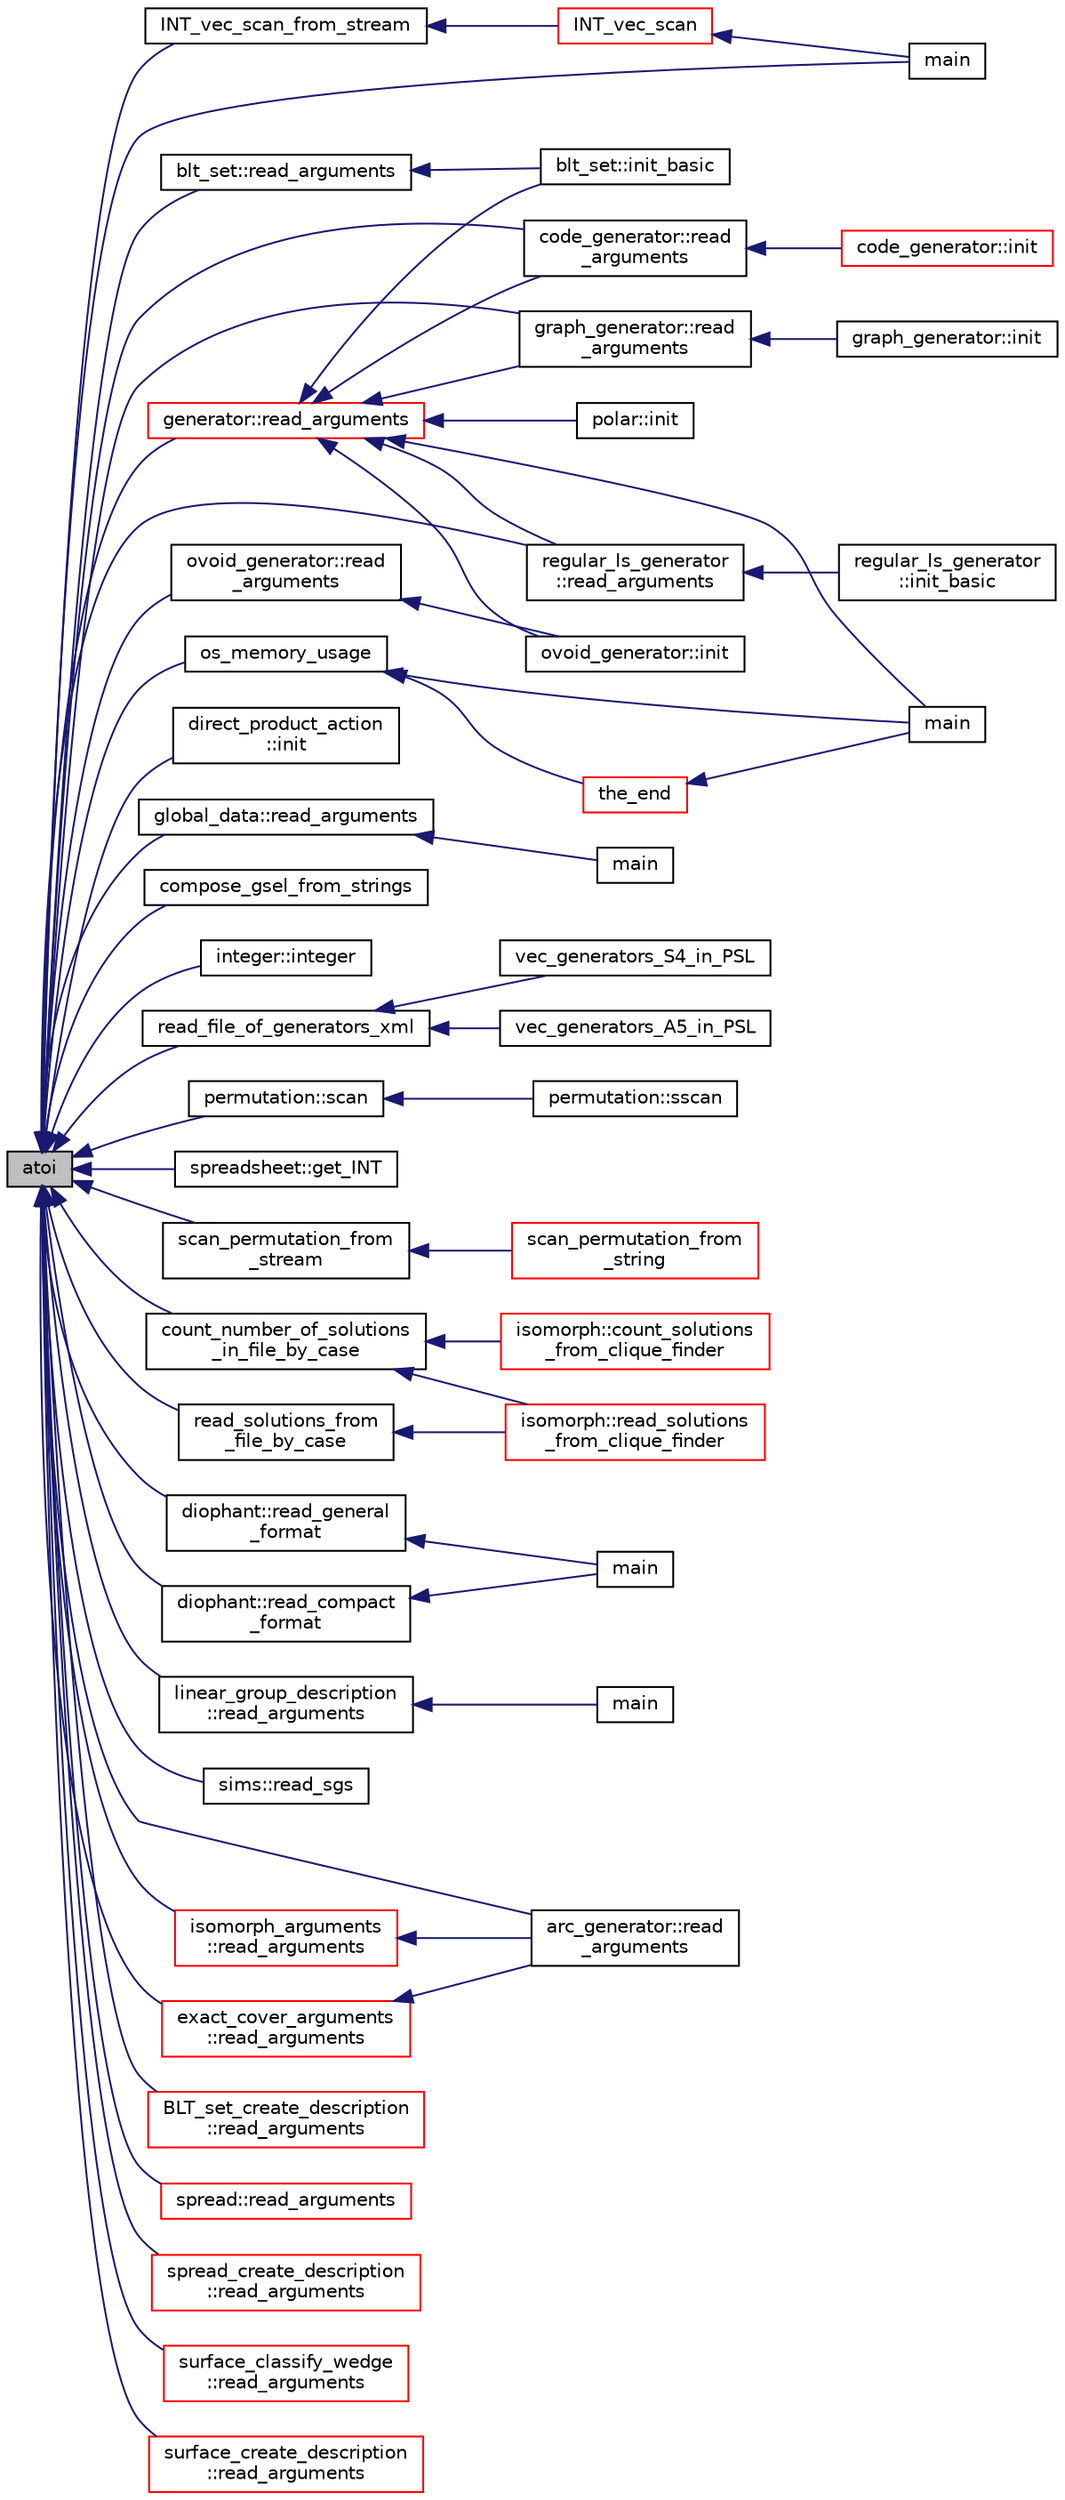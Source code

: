 digraph "atoi"
{
  edge [fontname="Helvetica",fontsize="10",labelfontname="Helvetica",labelfontsize="10"];
  node [fontname="Helvetica",fontsize="10",shape=record];
  rankdir="LR";
  Node23 [label="atoi",height=0.2,width=0.4,color="black", fillcolor="grey75", style="filled", fontcolor="black"];
  Node23 -> Node24 [dir="back",color="midnightblue",fontsize="10",style="solid",fontname="Helvetica"];
  Node24 [label="main",height=0.2,width=0.4,color="black", fillcolor="white", style="filled",URL="$d5/d9e/arcs__orderly_8_c.html#a3c04138a5bfe5d72780bb7e82a18e627"];
  Node23 -> Node25 [dir="back",color="midnightblue",fontsize="10",style="solid",fontname="Helvetica"];
  Node25 [label="blt_set::read_arguments",height=0.2,width=0.4,color="black", fillcolor="white", style="filled",URL="$d1/d3d/classblt__set.html#a2c9376bf8921d08c686526482aefd1f0"];
  Node25 -> Node26 [dir="back",color="midnightblue",fontsize="10",style="solid",fontname="Helvetica"];
  Node26 [label="blt_set::init_basic",height=0.2,width=0.4,color="black", fillcolor="white", style="filled",URL="$d1/d3d/classblt__set.html#a266dfb03016b68440e810771101442cc"];
  Node23 -> Node27 [dir="back",color="midnightblue",fontsize="10",style="solid",fontname="Helvetica"];
  Node27 [label="code_generator::read\l_arguments",height=0.2,width=0.4,color="black", fillcolor="white", style="filled",URL="$db/d37/classcode__generator.html#a261aada2343f945b9efe5e5233d72833"];
  Node27 -> Node28 [dir="back",color="midnightblue",fontsize="10",style="solid",fontname="Helvetica"];
  Node28 [label="code_generator::init",height=0.2,width=0.4,color="red", fillcolor="white", style="filled",URL="$db/d37/classcode__generator.html#acfaa1e8badf6f30255203f499b130af8"];
  Node23 -> Node30 [dir="back",color="midnightblue",fontsize="10",style="solid",fontname="Helvetica"];
  Node30 [label="graph_generator::read\l_arguments",height=0.2,width=0.4,color="black", fillcolor="white", style="filled",URL="$d9/d91/classgraph__generator.html#a4d4c4f3feccde9f3162bd342b0bf4800"];
  Node30 -> Node31 [dir="back",color="midnightblue",fontsize="10",style="solid",fontname="Helvetica"];
  Node31 [label="graph_generator::init",height=0.2,width=0.4,color="black", fillcolor="white", style="filled",URL="$d9/d91/classgraph__generator.html#acd2ec07214d869173eb1c9ffb3ec0312"];
  Node23 -> Node32 [dir="back",color="midnightblue",fontsize="10",style="solid",fontname="Helvetica"];
  Node32 [label="direct_product_action\l::init",height=0.2,width=0.4,color="black", fillcolor="white", style="filled",URL="$d3/d78/classdirect__product__action.html#aad40060e5821c011cccaa65a5c4df64f"];
  Node23 -> Node33 [dir="back",color="midnightblue",fontsize="10",style="solid",fontname="Helvetica"];
  Node33 [label="ovoid_generator::read\l_arguments",height=0.2,width=0.4,color="black", fillcolor="white", style="filled",URL="$d3/daf/classovoid__generator.html#a85df34db52d1f49f1f9c60dfdbf87040"];
  Node33 -> Node34 [dir="back",color="midnightblue",fontsize="10",style="solid",fontname="Helvetica"];
  Node34 [label="ovoid_generator::init",height=0.2,width=0.4,color="black", fillcolor="white", style="filled",URL="$d3/daf/classovoid__generator.html#a44d90a4751554076f432f35089a964c2"];
  Node23 -> Node35 [dir="back",color="midnightblue",fontsize="10",style="solid",fontname="Helvetica"];
  Node35 [label="regular_ls_generator\l::read_arguments",height=0.2,width=0.4,color="black", fillcolor="white", style="filled",URL="$d2/dd8/classregular__ls__generator.html#a34ea8e77554ca5fdde71d28e1d78a4e5"];
  Node35 -> Node36 [dir="back",color="midnightblue",fontsize="10",style="solid",fontname="Helvetica"];
  Node36 [label="regular_ls_generator\l::init_basic",height=0.2,width=0.4,color="black", fillcolor="white", style="filled",URL="$d2/dd8/classregular__ls__generator.html#a2524357da0ab4acaa6cac1f128ad7992"];
  Node23 -> Node37 [dir="back",color="midnightblue",fontsize="10",style="solid",fontname="Helvetica"];
  Node37 [label="global_data::read_arguments",height=0.2,width=0.4,color="black", fillcolor="white", style="filled",URL="$d2/ddf/classglobal__data.html#a70f4890d19c2d48c7c1f4c4f29ff1a63"];
  Node37 -> Node38 [dir="back",color="midnightblue",fontsize="10",style="solid",fontname="Helvetica"];
  Node38 [label="main",height=0.2,width=0.4,color="black", fillcolor="white", style="filled",URL="$d1/d08/tdo__refine_8_c.html#a3c04138a5bfe5d72780bb7e82a18e627"];
  Node23 -> Node39 [dir="back",color="midnightblue",fontsize="10",style="solid",fontname="Helvetica"];
  Node39 [label="compose_gsel_from_strings",height=0.2,width=0.4,color="black", fillcolor="white", style="filled",URL="$d5/d59/group__selection_8_c.html#ad7e135c37a81df277ecc3cf7c0243388"];
  Node23 -> Node40 [dir="back",color="midnightblue",fontsize="10",style="solid",fontname="Helvetica"];
  Node40 [label="integer::integer",height=0.2,width=0.4,color="black", fillcolor="white", style="filled",URL="$d0/de5/classinteger.html#a2d9b863abf3f285182954a852cd6c629"];
  Node23 -> Node41 [dir="back",color="midnightblue",fontsize="10",style="solid",fontname="Helvetica"];
  Node41 [label="read_file_of_generators_xml",height=0.2,width=0.4,color="black", fillcolor="white", style="filled",URL="$d0/dd3/perm__group__gens_8_c.html#acc8a80f029f6dab3698452c49e06b783"];
  Node41 -> Node42 [dir="back",color="midnightblue",fontsize="10",style="solid",fontname="Helvetica"];
  Node42 [label="vec_generators_A5_in_PSL",height=0.2,width=0.4,color="black", fillcolor="white", style="filled",URL="$d0/dd3/perm__group__gens_8_c.html#af41c889a65ee026d1939647e26904adb"];
  Node41 -> Node43 [dir="back",color="midnightblue",fontsize="10",style="solid",fontname="Helvetica"];
  Node43 [label="vec_generators_S4_in_PSL",height=0.2,width=0.4,color="black", fillcolor="white", style="filled",URL="$d0/dd3/perm__group__gens_8_c.html#ad85c37ec8824d1e7eabc836ff3dbad23"];
  Node23 -> Node44 [dir="back",color="midnightblue",fontsize="10",style="solid",fontname="Helvetica"];
  Node44 [label="permutation::scan",height=0.2,width=0.4,color="black", fillcolor="white", style="filled",URL="$d0/d08/classpermutation.html#a826e0fbc7234cbbff949d3e31a863d0a"];
  Node44 -> Node45 [dir="back",color="midnightblue",fontsize="10",style="solid",fontname="Helvetica"];
  Node45 [label="permutation::sscan",height=0.2,width=0.4,color="black", fillcolor="white", style="filled",URL="$d0/d08/classpermutation.html#a7074b329f809b23ba083e1a74b90bd03"];
  Node23 -> Node46 [dir="back",color="midnightblue",fontsize="10",style="solid",fontname="Helvetica"];
  Node46 [label="spreadsheet::get_INT",height=0.2,width=0.4,color="black", fillcolor="white", style="filled",URL="$d8/d11/classspreadsheet.html#a422d6b89bbb68079efdc93dd1b6debe9"];
  Node23 -> Node47 [dir="back",color="midnightblue",fontsize="10",style="solid",fontname="Helvetica"];
  Node47 [label="os_memory_usage",height=0.2,width=0.4,color="black", fillcolor="white", style="filled",URL="$d4/d74/util_8_c.html#a5d6ab4b80c58e5d8bdb0fd1625709d0b"];
  Node47 -> Node48 [dir="back",color="midnightblue",fontsize="10",style="solid",fontname="Helvetica"];
  Node48 [label="main",height=0.2,width=0.4,color="black", fillcolor="white", style="filled",URL="$d2/d11/codes_8h.html#a217dbf8b442f20279ea00b898af96f52"];
  Node47 -> Node49 [dir="back",color="midnightblue",fontsize="10",style="solid",fontname="Helvetica"];
  Node49 [label="the_end",height=0.2,width=0.4,color="red", fillcolor="white", style="filled",URL="$d3/dfb/discreta__global_8_c.html#a3ebbd3ccb665a9f78deaa7408577b60c"];
  Node49 -> Node48 [dir="back",color="midnightblue",fontsize="10",style="solid",fontname="Helvetica"];
  Node23 -> Node315 [dir="back",color="midnightblue",fontsize="10",style="solid",fontname="Helvetica"];
  Node315 [label="INT_vec_scan_from_stream",height=0.2,width=0.4,color="black", fillcolor="white", style="filled",URL="$d4/d74/util_8_c.html#a7dc639ea3d5da900adb978c9322353a7"];
  Node315 -> Node316 [dir="back",color="midnightblue",fontsize="10",style="solid",fontname="Helvetica"];
  Node316 [label="INT_vec_scan",height=0.2,width=0.4,color="red", fillcolor="white", style="filled",URL="$d4/d74/util_8_c.html#a9aa706d3f0c3bb83182eed9ab9747582"];
  Node316 -> Node24 [dir="back",color="midnightblue",fontsize="10",style="solid",fontname="Helvetica"];
  Node23 -> Node327 [dir="back",color="midnightblue",fontsize="10",style="solid",fontname="Helvetica"];
  Node327 [label="scan_permutation_from\l_stream",height=0.2,width=0.4,color="black", fillcolor="white", style="filled",URL="$d4/d74/util_8_c.html#adf84ccaf0a1fda4496d2f60a33c53b88"];
  Node327 -> Node328 [dir="back",color="midnightblue",fontsize="10",style="solid",fontname="Helvetica"];
  Node328 [label="scan_permutation_from\l_string",height=0.2,width=0.4,color="red", fillcolor="white", style="filled",URL="$d4/d74/util_8_c.html#a93f8c29fa198eae428b44a2dd0eb51bd"];
  Node23 -> Node332 [dir="back",color="midnightblue",fontsize="10",style="solid",fontname="Helvetica"];
  Node332 [label="count_number_of_solutions\l_in_file_by_case",height=0.2,width=0.4,color="black", fillcolor="white", style="filled",URL="$d4/d74/util_8_c.html#a551b74b17bbcfb45bfcf847820f87304"];
  Node332 -> Node333 [dir="back",color="midnightblue",fontsize="10",style="solid",fontname="Helvetica"];
  Node333 [label="isomorph::count_solutions\l_from_clique_finder",height=0.2,width=0.4,color="red", fillcolor="white", style="filled",URL="$d3/d5f/classisomorph.html#ab5efb4a88dd31fb201862f5aba34c31d"];
  Node332 -> Node335 [dir="back",color="midnightblue",fontsize="10",style="solid",fontname="Helvetica"];
  Node335 [label="isomorph::read_solutions\l_from_clique_finder",height=0.2,width=0.4,color="red", fillcolor="white", style="filled",URL="$d3/d5f/classisomorph.html#a14c4ac27b0d97d338e14ac0d183c5c64"];
  Node23 -> Node336 [dir="back",color="midnightblue",fontsize="10",style="solid",fontname="Helvetica"];
  Node336 [label="read_solutions_from\l_file_by_case",height=0.2,width=0.4,color="black", fillcolor="white", style="filled",URL="$d4/d74/util_8_c.html#a0e4fdb84a9ae414bce77585fc34ace1f"];
  Node336 -> Node335 [dir="back",color="midnightblue",fontsize="10",style="solid",fontname="Helvetica"];
  Node23 -> Node337 [dir="back",color="midnightblue",fontsize="10",style="solid",fontname="Helvetica"];
  Node337 [label="diophant::read_compact\l_format",height=0.2,width=0.4,color="black", fillcolor="white", style="filled",URL="$d7/d9c/classdiophant.html#a8cf43adfae9ea53b58c6388c50bcd368"];
  Node337 -> Node338 [dir="back",color="midnightblue",fontsize="10",style="solid",fontname="Helvetica"];
  Node338 [label="main",height=0.2,width=0.4,color="black", fillcolor="white", style="filled",URL="$dc/dbc/solve__diophant_8_c.html#a3c04138a5bfe5d72780bb7e82a18e627"];
  Node23 -> Node339 [dir="back",color="midnightblue",fontsize="10",style="solid",fontname="Helvetica"];
  Node339 [label="diophant::read_general\l_format",height=0.2,width=0.4,color="black", fillcolor="white", style="filled",URL="$d7/d9c/classdiophant.html#a1887f195bdb2f597aa7eedc55cb8a211"];
  Node339 -> Node338 [dir="back",color="midnightblue",fontsize="10",style="solid",fontname="Helvetica"];
  Node23 -> Node340 [dir="back",color="midnightblue",fontsize="10",style="solid",fontname="Helvetica"];
  Node340 [label="linear_group_description\l::read_arguments",height=0.2,width=0.4,color="black", fillcolor="white", style="filled",URL="$d9/dca/classlinear__group__description.html#a1c27f3e72fca881743cd1ca35f6779f0"];
  Node340 -> Node74 [dir="back",color="midnightblue",fontsize="10",style="solid",fontname="Helvetica"];
  Node74 [label="main",height=0.2,width=0.4,color="black", fillcolor="white", style="filled",URL="$d8/d03/analyze__q__designs_8_c.html#a217dbf8b442f20279ea00b898af96f52"];
  Node23 -> Node341 [dir="back",color="midnightblue",fontsize="10",style="solid",fontname="Helvetica"];
  Node341 [label="sims::read_sgs",height=0.2,width=0.4,color="black", fillcolor="white", style="filled",URL="$d9/df3/classsims.html#acc819864b418090e81b8a060cdc384df"];
  Node23 -> Node342 [dir="back",color="midnightblue",fontsize="10",style="solid",fontname="Helvetica"];
  Node342 [label="generator::read_arguments",height=0.2,width=0.4,color="red", fillcolor="white", style="filled",URL="$d7/d73/classgenerator.html#a4eab346c8d3b5de5bb83578bfb4a15c5"];
  Node342 -> Node48 [dir="back",color="midnightblue",fontsize="10",style="solid",fontname="Helvetica"];
  Node342 -> Node26 [dir="back",color="midnightblue",fontsize="10",style="solid",fontname="Helvetica"];
  Node342 -> Node27 [dir="back",color="midnightblue",fontsize="10",style="solid",fontname="Helvetica"];
  Node342 -> Node30 [dir="back",color="midnightblue",fontsize="10",style="solid",fontname="Helvetica"];
  Node342 -> Node34 [dir="back",color="midnightblue",fontsize="10",style="solid",fontname="Helvetica"];
  Node342 -> Node343 [dir="back",color="midnightblue",fontsize="10",style="solid",fontname="Helvetica"];
  Node343 [label="polar::init",height=0.2,width=0.4,color="black", fillcolor="white", style="filled",URL="$da/d1c/classpolar.html#a5cbd03feabd36e3bc7505b65a71fe7a9"];
  Node342 -> Node35 [dir="back",color="midnightblue",fontsize="10",style="solid",fontname="Helvetica"];
  Node23 -> Node348 [dir="back",color="midnightblue",fontsize="10",style="solid",fontname="Helvetica"];
  Node348 [label="arc_generator::read\l_arguments",height=0.2,width=0.4,color="black", fillcolor="white", style="filled",URL="$d4/d21/classarc__generator.html#a40f6314a4dc00fdfaf5eea75a23edfc1"];
  Node23 -> Node349 [dir="back",color="midnightblue",fontsize="10",style="solid",fontname="Helvetica"];
  Node349 [label="BLT_set_create_description\l::read_arguments",height=0.2,width=0.4,color="red", fillcolor="white", style="filled",URL="$df/d6a/class_b_l_t__set__create__description.html#a198b0cddde0bffe0881fe7e14b7aeb89"];
  Node23 -> Node350 [dir="back",color="midnightblue",fontsize="10",style="solid",fontname="Helvetica"];
  Node350 [label="spread::read_arguments",height=0.2,width=0.4,color="red", fillcolor="white", style="filled",URL="$da/dc1/classspread.html#ac21b560b97aacae48b8c8ef687be4e9e"];
  Node23 -> Node351 [dir="back",color="midnightblue",fontsize="10",style="solid",fontname="Helvetica"];
  Node351 [label="spread_create_description\l::read_arguments",height=0.2,width=0.4,color="red", fillcolor="white", style="filled",URL="$d0/df6/classspread__create__description.html#adc46e94914668a633598ef2b4ac61d90"];
  Node23 -> Node352 [dir="back",color="midnightblue",fontsize="10",style="solid",fontname="Helvetica"];
  Node352 [label="surface_classify_wedge\l::read_arguments",height=0.2,width=0.4,color="red", fillcolor="white", style="filled",URL="$d7/d5c/classsurface__classify__wedge.html#a9b339bce60984d007d2057f3789aefd9"];
  Node23 -> Node353 [dir="back",color="midnightblue",fontsize="10",style="solid",fontname="Helvetica"];
  Node353 [label="surface_create_description\l::read_arguments",height=0.2,width=0.4,color="red", fillcolor="white", style="filled",URL="$d5/df8/classsurface__create__description.html#a1a70cb7ee8b7a05172c13eb40b167728"];
  Node23 -> Node354 [dir="back",color="midnightblue",fontsize="10",style="solid",fontname="Helvetica"];
  Node354 [label="isomorph_arguments\l::read_arguments",height=0.2,width=0.4,color="red", fillcolor="white", style="filled",URL="$d5/de4/classisomorph__arguments.html#a0a5da0b31bb09f9a685a44070222afa2"];
  Node354 -> Node348 [dir="back",color="midnightblue",fontsize="10",style="solid",fontname="Helvetica"];
  Node23 -> Node355 [dir="back",color="midnightblue",fontsize="10",style="solid",fontname="Helvetica"];
  Node355 [label="exact_cover_arguments\l::read_arguments",height=0.2,width=0.4,color="red", fillcolor="white", style="filled",URL="$d3/dae/classexact__cover__arguments.html#a3bd1ee047fa0b9d273f4cc8263320697"];
  Node355 -> Node348 [dir="back",color="midnightblue",fontsize="10",style="solid",fontname="Helvetica"];
}
